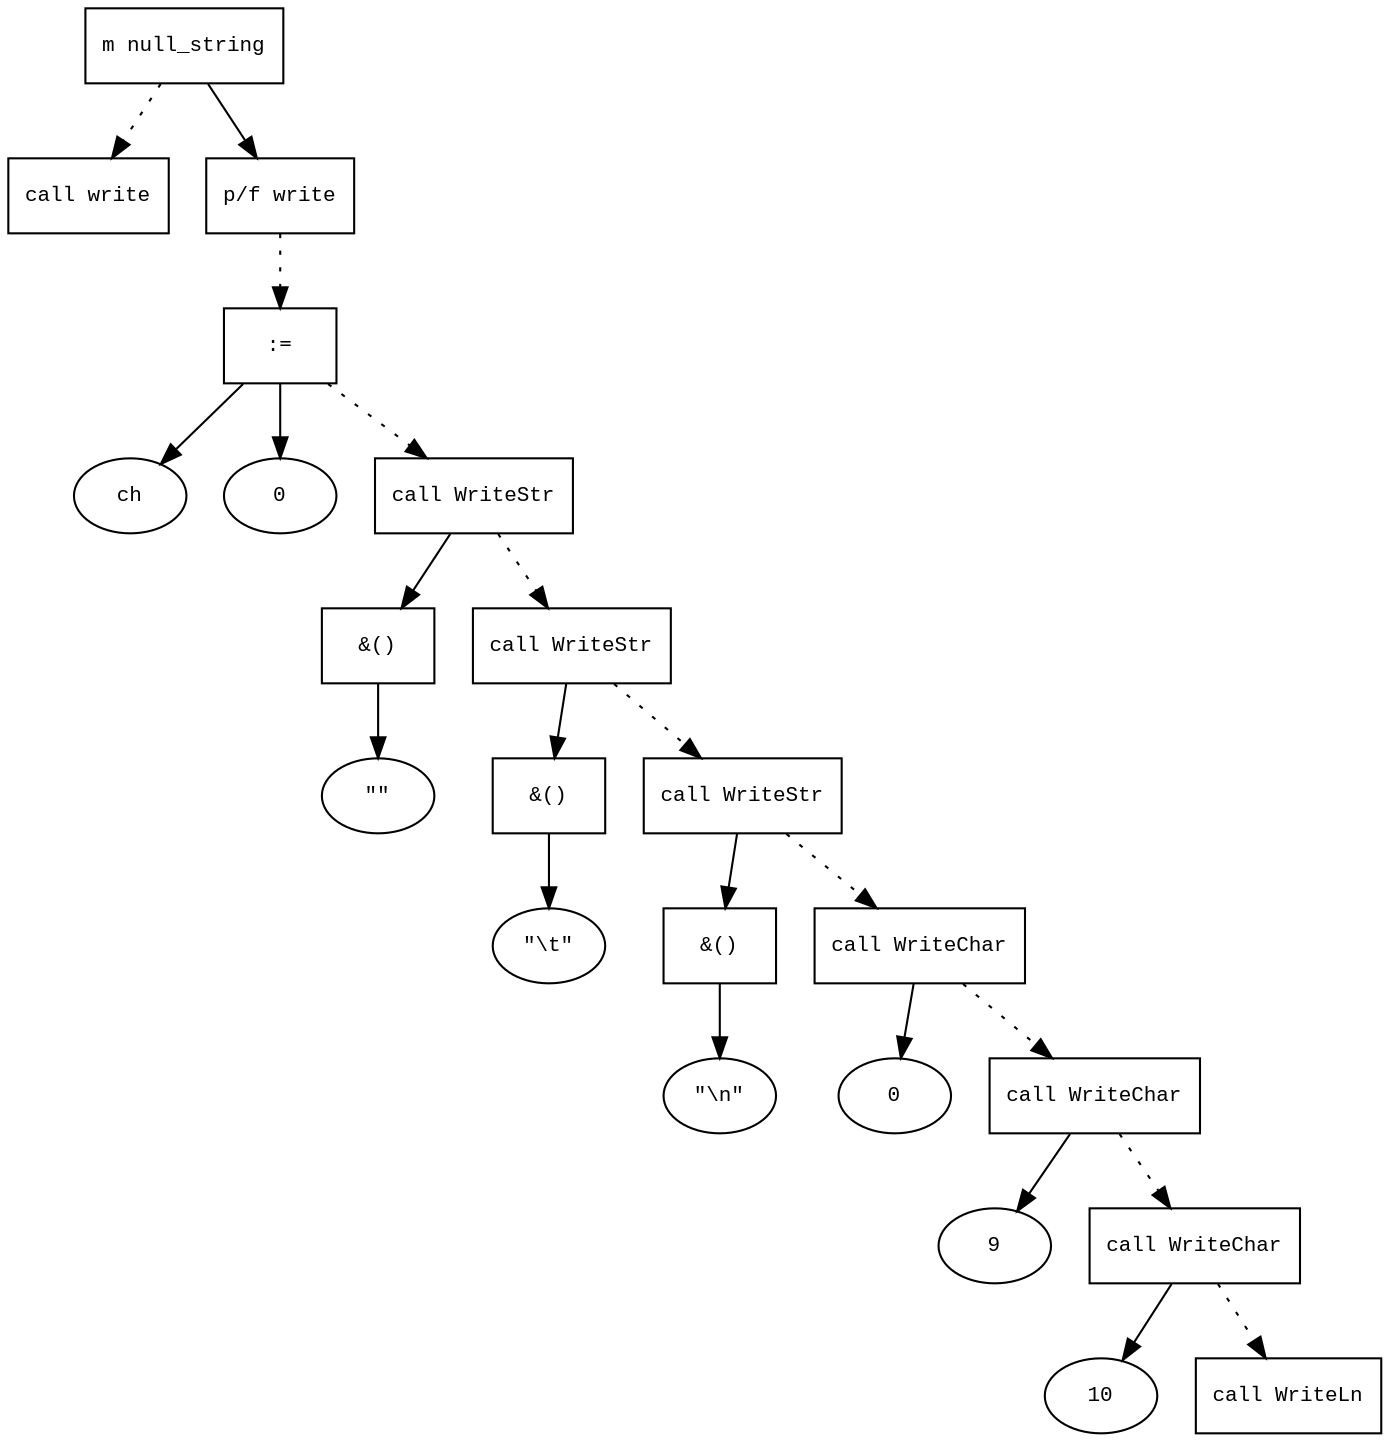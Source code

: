 digraph AST {
  graph [fontname="Times New Roman",fontsize=10];
  node  [fontname="Courier New",fontsize=10];
  edge  [fontname="Times New Roman",fontsize=10];

  node0 [label="m null_string",shape=box];
  node32 [label="call write",shape=box];
  node0 -> node32 [style=dotted];
  node5 [label="p/f write",shape=box];
  node8 [label=":=",shape=box];
  node6 [label="ch",shape=ellipse];
  node8->node6;
  node7 [label="0",shape=ellipse];
  node8->node7;
  node5 -> node8 [style=dotted];
  node9 [label="call WriteStr",shape=box];
  node11 [label="&()",shape=box];
  node10 [label="\"\"",shape=ellipse];
  node11->node10;
  node9->node11;
  node8 -> node9 [style=dotted];
  node13 [label="call WriteStr",shape=box];
  node15 [label="&()",shape=box];
  node14 [label="\"\\t\"",shape=ellipse];
  node15->node14;
  node13->node15;
  node9 -> node13 [style=dotted];
  node17 [label="call WriteStr",shape=box];
  node19 [label="&()",shape=box];
  node18 [label="\"\\n\"",shape=ellipse];
  node19->node18;
  node17->node19;
  node13 -> node17 [style=dotted];
  node21 [label="call WriteChar",shape=box];
  node22 [label="0",shape=ellipse];
  node21->node22;
  node17 -> node21 [style=dotted];
  node24 [label="call WriteChar",shape=box];
  node25 [label="9",shape=ellipse];
  node24->node25;
  node21 -> node24 [style=dotted];
  node27 [label="call WriteChar",shape=box];
  node28 [label="10",shape=ellipse];
  node27->node28;
  node24 -> node27 [style=dotted];
  node30 [label="call WriteLn",shape=box];
  node27 -> node30 [style=dotted];
  node0 -> node5;
}
